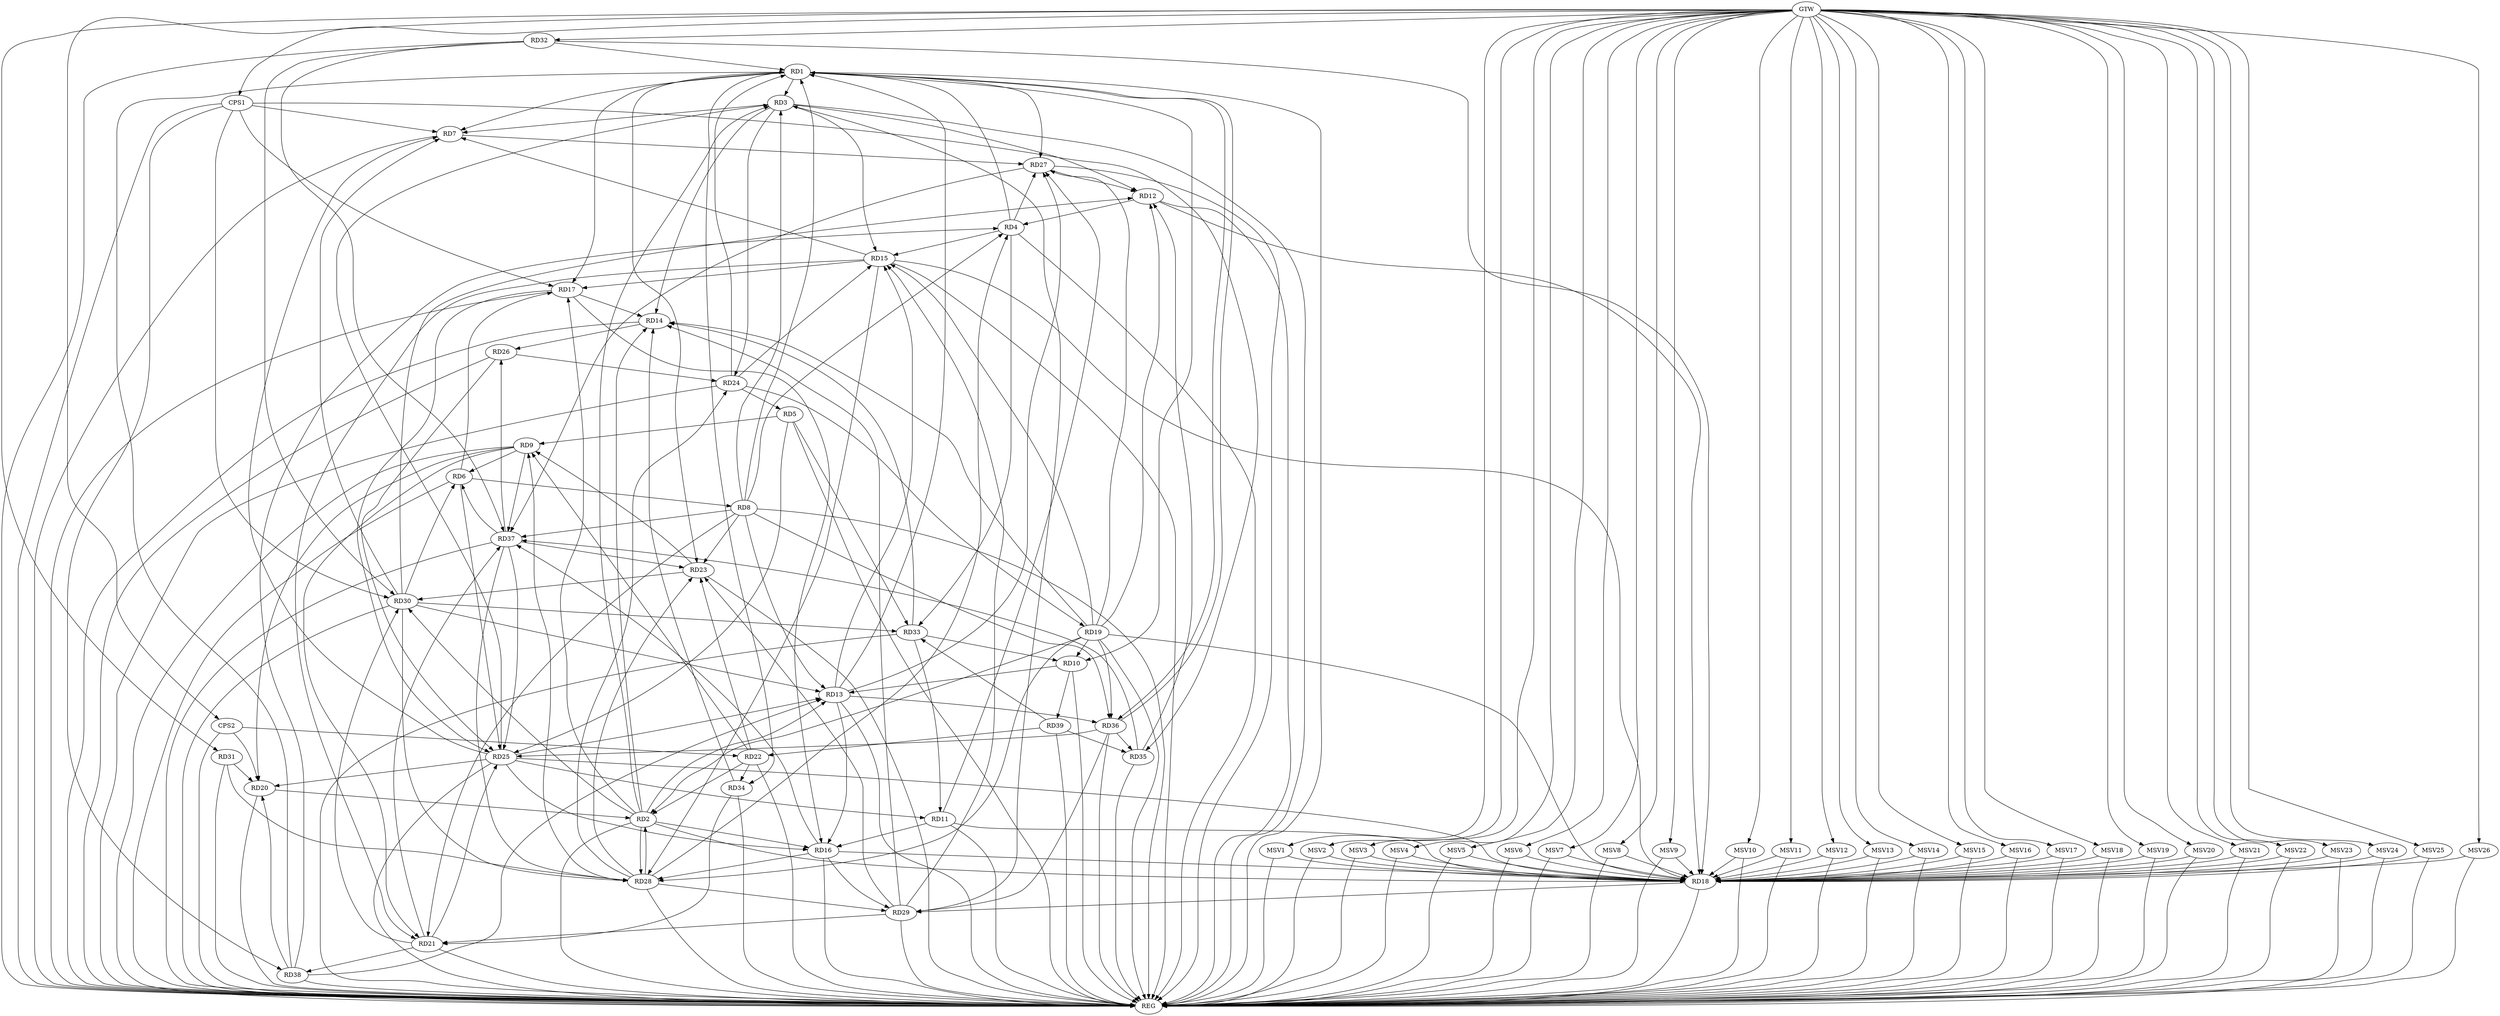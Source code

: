 strict digraph G {
  RD1 [ label="RD1" ];
  RD2 [ label="RD2" ];
  RD3 [ label="RD3" ];
  RD4 [ label="RD4" ];
  RD5 [ label="RD5" ];
  RD6 [ label="RD6" ];
  RD7 [ label="RD7" ];
  RD8 [ label="RD8" ];
  RD9 [ label="RD9" ];
  RD10 [ label="RD10" ];
  RD11 [ label="RD11" ];
  RD12 [ label="RD12" ];
  RD13 [ label="RD13" ];
  RD14 [ label="RD14" ];
  RD15 [ label="RD15" ];
  RD16 [ label="RD16" ];
  RD17 [ label="RD17" ];
  RD18 [ label="RD18" ];
  RD19 [ label="RD19" ];
  RD20 [ label="RD20" ];
  RD21 [ label="RD21" ];
  RD22 [ label="RD22" ];
  RD23 [ label="RD23" ];
  RD24 [ label="RD24" ];
  RD25 [ label="RD25" ];
  RD26 [ label="RD26" ];
  RD27 [ label="RD27" ];
  RD28 [ label="RD28" ];
  RD29 [ label="RD29" ];
  RD30 [ label="RD30" ];
  RD31 [ label="RD31" ];
  RD32 [ label="RD32" ];
  RD33 [ label="RD33" ];
  RD34 [ label="RD34" ];
  RD35 [ label="RD35" ];
  RD36 [ label="RD36" ];
  RD37 [ label="RD37" ];
  RD38 [ label="RD38" ];
  RD39 [ label="RD39" ];
  CPS1 [ label="CPS1" ];
  CPS2 [ label="CPS2" ];
  GTW [ label="GTW" ];
  REG [ label="REG" ];
  MSV1 [ label="MSV1" ];
  MSV2 [ label="MSV2" ];
  MSV3 [ label="MSV3" ];
  MSV4 [ label="MSV4" ];
  MSV5 [ label="MSV5" ];
  MSV6 [ label="MSV6" ];
  MSV7 [ label="MSV7" ];
  MSV8 [ label="MSV8" ];
  MSV9 [ label="MSV9" ];
  MSV10 [ label="MSV10" ];
  MSV11 [ label="MSV11" ];
  MSV12 [ label="MSV12" ];
  MSV13 [ label="MSV13" ];
  MSV14 [ label="MSV14" ];
  MSV15 [ label="MSV15" ];
  MSV16 [ label="MSV16" ];
  MSV17 [ label="MSV17" ];
  MSV18 [ label="MSV18" ];
  MSV19 [ label="MSV19" ];
  MSV20 [ label="MSV20" ];
  MSV21 [ label="MSV21" ];
  MSV22 [ label="MSV22" ];
  MSV23 [ label="MSV23" ];
  MSV24 [ label="MSV24" ];
  MSV25 [ label="MSV25" ];
  MSV26 [ label="MSV26" ];
  RD1 -> RD3;
  RD4 -> RD1;
  RD1 -> RD7;
  RD8 -> RD1;
  RD1 -> RD10;
  RD13 -> RD1;
  RD1 -> RD17;
  RD1 -> RD23;
  RD24 -> RD1;
  RD1 -> RD27;
  RD32 -> RD1;
  RD1 -> RD34;
  RD1 -> RD36;
  RD36 -> RD1;
  RD38 -> RD1;
  RD2 -> RD3;
  RD2 -> RD13;
  RD2 -> RD14;
  RD2 -> RD16;
  RD2 -> RD17;
  RD2 -> RD18;
  RD19 -> RD2;
  RD20 -> RD2;
  RD22 -> RD2;
  RD2 -> RD28;
  RD28 -> RD2;
  RD2 -> RD30;
  RD3 -> RD7;
  RD8 -> RD3;
  RD3 -> RD12;
  RD3 -> RD14;
  RD3 -> RD15;
  RD3 -> RD24;
  RD25 -> RD3;
  RD29 -> RD3;
  RD8 -> RD4;
  RD12 -> RD4;
  RD4 -> RD15;
  RD4 -> RD27;
  RD28 -> RD4;
  RD4 -> RD33;
  RD38 -> RD4;
  RD5 -> RD9;
  RD24 -> RD5;
  RD5 -> RD25;
  RD5 -> RD33;
  RD6 -> RD8;
  RD9 -> RD6;
  RD6 -> RD17;
  RD6 -> RD25;
  RD30 -> RD6;
  RD37 -> RD6;
  RD15 -> RD7;
  RD25 -> RD7;
  RD7 -> RD27;
  RD30 -> RD7;
  RD8 -> RD13;
  RD8 -> RD21;
  RD8 -> RD23;
  RD8 -> RD36;
  RD8 -> RD37;
  RD9 -> RD20;
  RD9 -> RD21;
  RD22 -> RD9;
  RD23 -> RD9;
  RD28 -> RD9;
  RD9 -> RD37;
  RD10 -> RD13;
  RD19 -> RD10;
  RD33 -> RD10;
  RD10 -> RD39;
  RD11 -> RD16;
  RD11 -> RD18;
  RD25 -> RD11;
  RD11 -> RD27;
  RD33 -> RD11;
  RD12 -> RD18;
  RD19 -> RD12;
  RD27 -> RD12;
  RD30 -> RD12;
  RD35 -> RD12;
  RD13 -> RD15;
  RD13 -> RD16;
  RD25 -> RD13;
  RD13 -> RD27;
  RD30 -> RD13;
  RD13 -> RD36;
  RD38 -> RD13;
  RD17 -> RD14;
  RD19 -> RD14;
  RD14 -> RD26;
  RD29 -> RD14;
  RD33 -> RD14;
  RD34 -> RD14;
  RD15 -> RD17;
  RD15 -> RD18;
  RD19 -> RD15;
  RD15 -> RD21;
  RD24 -> RD15;
  RD15 -> RD28;
  RD29 -> RD15;
  RD17 -> RD16;
  RD16 -> RD18;
  RD25 -> RD16;
  RD16 -> RD28;
  RD16 -> RD29;
  RD16 -> RD37;
  RD17 -> RD25;
  RD19 -> RD18;
  RD25 -> RD18;
  RD18 -> RD29;
  RD32 -> RD18;
  RD24 -> RD19;
  RD19 -> RD27;
  RD19 -> RD28;
  RD19 -> RD36;
  RD25 -> RD20;
  RD31 -> RD20;
  RD38 -> RD20;
  RD21 -> RD25;
  RD29 -> RD21;
  RD21 -> RD30;
  RD34 -> RD21;
  RD21 -> RD37;
  RD21 -> RD38;
  RD22 -> RD23;
  RD22 -> RD34;
  RD39 -> RD22;
  RD28 -> RD23;
  RD29 -> RD23;
  RD23 -> RD30;
  RD37 -> RD23;
  RD26 -> RD24;
  RD28 -> RD24;
  RD26 -> RD25;
  RD36 -> RD25;
  RD37 -> RD25;
  RD37 -> RD26;
  RD27 -> RD37;
  RD28 -> RD29;
  RD30 -> RD28;
  RD31 -> RD28;
  RD37 -> RD28;
  RD36 -> RD29;
  RD32 -> RD30;
  RD30 -> RD33;
  RD32 -> RD37;
  RD39 -> RD33;
  RD36 -> RD35;
  RD35 -> RD37;
  RD39 -> RD35;
  CPS1 -> RD38;
  CPS1 -> RD30;
  CPS1 -> RD17;
  CPS1 -> RD7;
  CPS1 -> RD35;
  CPS2 -> RD22;
  CPS2 -> RD20;
  GTW -> RD31;
  GTW -> RD32;
  GTW -> CPS1;
  GTW -> CPS2;
  RD1 -> REG;
  RD2 -> REG;
  RD3 -> REG;
  RD4 -> REG;
  RD5 -> REG;
  RD6 -> REG;
  RD7 -> REG;
  RD8 -> REG;
  RD9 -> REG;
  RD10 -> REG;
  RD11 -> REG;
  RD12 -> REG;
  RD13 -> REG;
  RD14 -> REG;
  RD15 -> REG;
  RD16 -> REG;
  RD17 -> REG;
  RD18 -> REG;
  RD19 -> REG;
  RD20 -> REG;
  RD21 -> REG;
  RD22 -> REG;
  RD23 -> REG;
  RD24 -> REG;
  RD25 -> REG;
  RD26 -> REG;
  RD27 -> REG;
  RD28 -> REG;
  RD29 -> REG;
  RD30 -> REG;
  RD31 -> REG;
  RD32 -> REG;
  RD33 -> REG;
  RD34 -> REG;
  RD35 -> REG;
  RD36 -> REG;
  RD37 -> REG;
  RD38 -> REG;
  RD39 -> REG;
  CPS1 -> REG;
  CPS2 -> REG;
  MSV1 -> RD18;
  MSV2 -> RD18;
  MSV3 -> RD18;
  MSV4 -> RD18;
  MSV5 -> RD18;
  MSV6 -> RD18;
  MSV7 -> RD18;
  MSV8 -> RD18;
  GTW -> MSV1;
  MSV1 -> REG;
  GTW -> MSV2;
  MSV2 -> REG;
  GTW -> MSV3;
  MSV3 -> REG;
  GTW -> MSV4;
  MSV4 -> REG;
  GTW -> MSV5;
  MSV5 -> REG;
  GTW -> MSV6;
  MSV6 -> REG;
  GTW -> MSV7;
  MSV7 -> REG;
  GTW -> MSV8;
  MSV8 -> REG;
  MSV9 -> RD18;
  MSV10 -> RD18;
  MSV11 -> RD18;
  GTW -> MSV9;
  MSV9 -> REG;
  GTW -> MSV10;
  MSV10 -> REG;
  GTW -> MSV11;
  MSV11 -> REG;
  MSV12 -> RD18;
  GTW -> MSV12;
  MSV12 -> REG;
  MSV13 -> RD18;
  GTW -> MSV13;
  MSV13 -> REG;
  MSV14 -> RD18;
  GTW -> MSV14;
  MSV14 -> REG;
  MSV15 -> RD18;
  MSV16 -> RD18;
  MSV17 -> RD18;
  GTW -> MSV15;
  MSV15 -> REG;
  GTW -> MSV16;
  MSV16 -> REG;
  GTW -> MSV17;
  MSV17 -> REG;
  MSV18 -> RD18;
  GTW -> MSV18;
  MSV18 -> REG;
  MSV19 -> RD18;
  GTW -> MSV19;
  MSV19 -> REG;
  MSV20 -> RD18;
  MSV21 -> RD18;
  MSV22 -> RD18;
  GTW -> MSV20;
  MSV20 -> REG;
  GTW -> MSV21;
  MSV21 -> REG;
  GTW -> MSV22;
  MSV22 -> REG;
  MSV23 -> RD18;
  MSV24 -> RD18;
  GTW -> MSV23;
  MSV23 -> REG;
  GTW -> MSV24;
  MSV24 -> REG;
  MSV25 -> RD18;
  MSV26 -> RD18;
  GTW -> MSV25;
  MSV25 -> REG;
  GTW -> MSV26;
  MSV26 -> REG;
}
